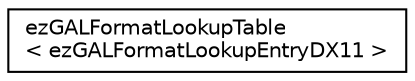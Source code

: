 digraph "Graphical Class Hierarchy"
{
 // LATEX_PDF_SIZE
  edge [fontname="Helvetica",fontsize="10",labelfontname="Helvetica",labelfontsize="10"];
  node [fontname="Helvetica",fontsize="10",shape=record];
  rankdir="LR";
  Node0 [label="ezGALFormatLookupTable\l\< ezGALFormatLookupEntryDX11 \>",height=0.2,width=0.4,color="black", fillcolor="white", style="filled",URL="$d6/d54/classez_g_a_l_format_lookup_table.htm",tooltip=" "];
}

